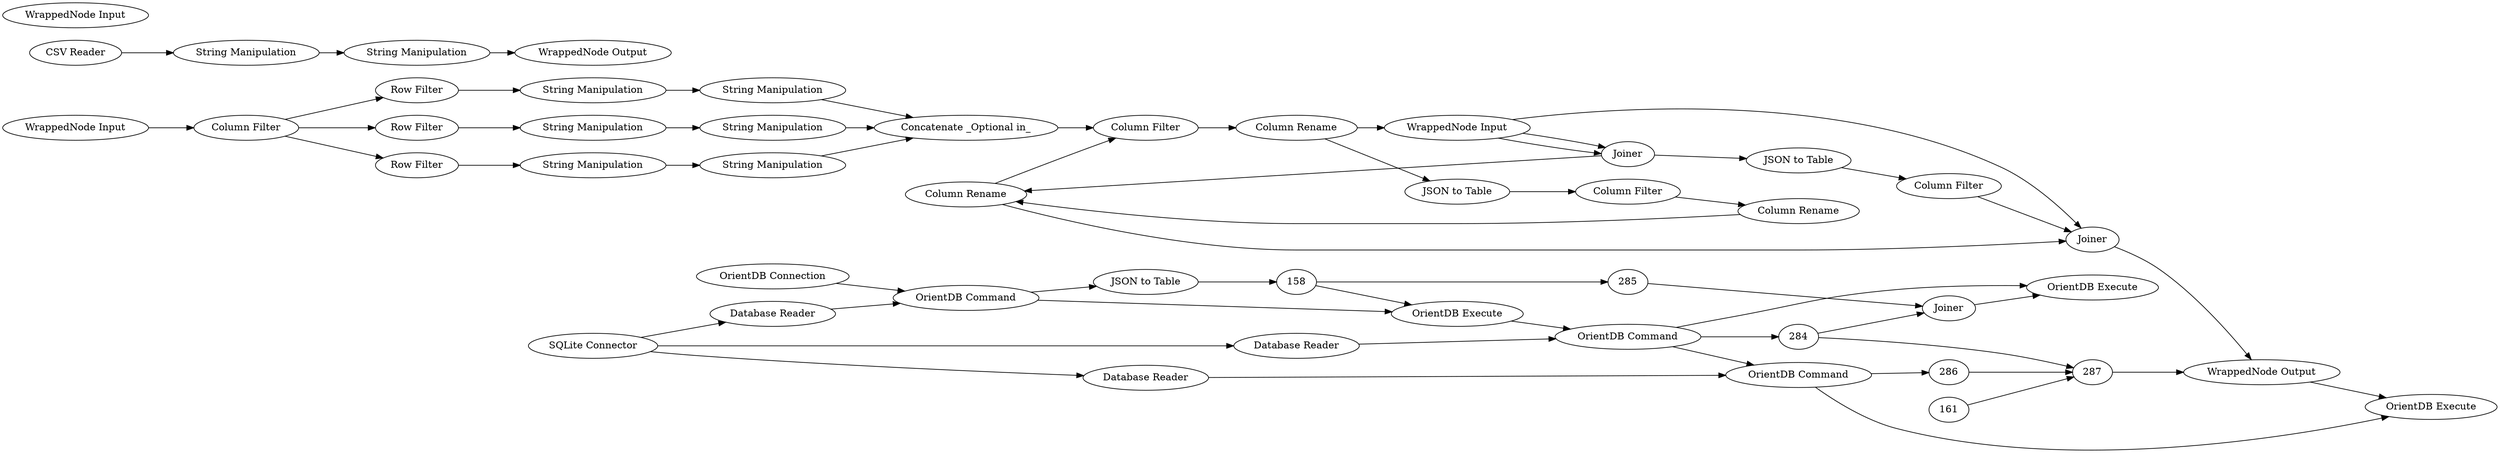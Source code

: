 digraph {
	2 [label="Database Reader"]
	117 [label="OrientDB Connection"]
	118 [label="OrientDB Command"]
	122 [label="JSON to Table"]
	140 [label=Joiner]
	141 [label="OrientDB Command"]
	144 [label="OrientDB Command"]
	154 [label="String Manipulation"]
	123 [label="Column Filter"]
	124 [label="Row Filter"]
	125 [label="Row Filter"]
	126 [label="Row Filter"]
	129 [label="String Manipulation"]
	130 [label="String Manipulation"]
	131 [label="String Manipulation"]
	134 [label="String Manipulation"]
	135 [label="String Manipulation"]
	136 [label="String Manipulation"]
	137 [label="Concatenate _Optional in_"]
	138 [label="WrappedNode Input"]
	139 [label="WrappedNode Output"]
	4 [label="CSV Reader"]
	77 [label="String Manipulation"]
	78 [label="String Manipulation"]
	79 [label="WrappedNode Input"]
	80 [label="WrappedNode Output"]
	212 [label="OrientDB Execute"]
	213 [label="OrientDB Execute"]
	280 [label="OrientDB Execute"]
	282 [label="Database Reader"]
	283 [label="Database Reader"]
	142 [label="JSON to Table"]
	143 [label="Column Filter"]
	150 [label="Column Rename"]
	151 [label="WrappedNode Input"]
	152 [label="WrappedNode Output"]
	139 [label="Column Filter"]
	151 [label="Column Rename"]
	152 [label="WrappedNode Input"]
	153 [label="WrappedNode Output"]
	145 [label="JSON to Table"]
	146 [label="Column Filter"]
	147 [label="WrappedNode Input"]
	148 [label="WrappedNode Output"]
	147 [label=Joiner]
	148 [label=Joiner]
	152 [label="Column Rename"]
	153 [label="WrappedNode Input"]
	154 [label="WrappedNode Output"]
	288 [label="SQLite Connector"]
	123 -> 126
	123 -> 125
	123 -> 124
	124 -> 131
	125 -> 130
	126 -> 129
	129 -> 136
	130 -> 135
	131 -> 134
	134 -> 137
	135 -> 137
	136 -> 137
	137 -> 139
	138 -> 123
	4 -> 77
	77 -> 78
	78 -> 80
	142 -> 143
	143 -> 150
	150 -> 152
	151 -> 142
	139 -> 151
	151 -> 153
	152 -> 139
	145 -> 146
	146 -> 148
	147 -> 145
	147 -> 152
	148 -> 154
	152 -> 148
	153 -> 147
	153 -> 147
	153 -> 148
	2 -> 118
	117 -> 118
	118 -> 122
	118 -> 280
	122 -> 158
	140 -> 213
	141 -> 284
	141 -> 213
	141 -> 144
	144 -> 212
	144 -> 286
	154 -> 212
	158 -> 285
	158 -> 280
	161 -> 287
	280 -> 141
	282 -> 141
	283 -> 144
	284 -> 287
	284 -> 140
	285 -> 140
	286 -> 287
	287 -> 154
	288 -> 2
	288 -> 282
	288 -> 283
	rankdir=LR
}
